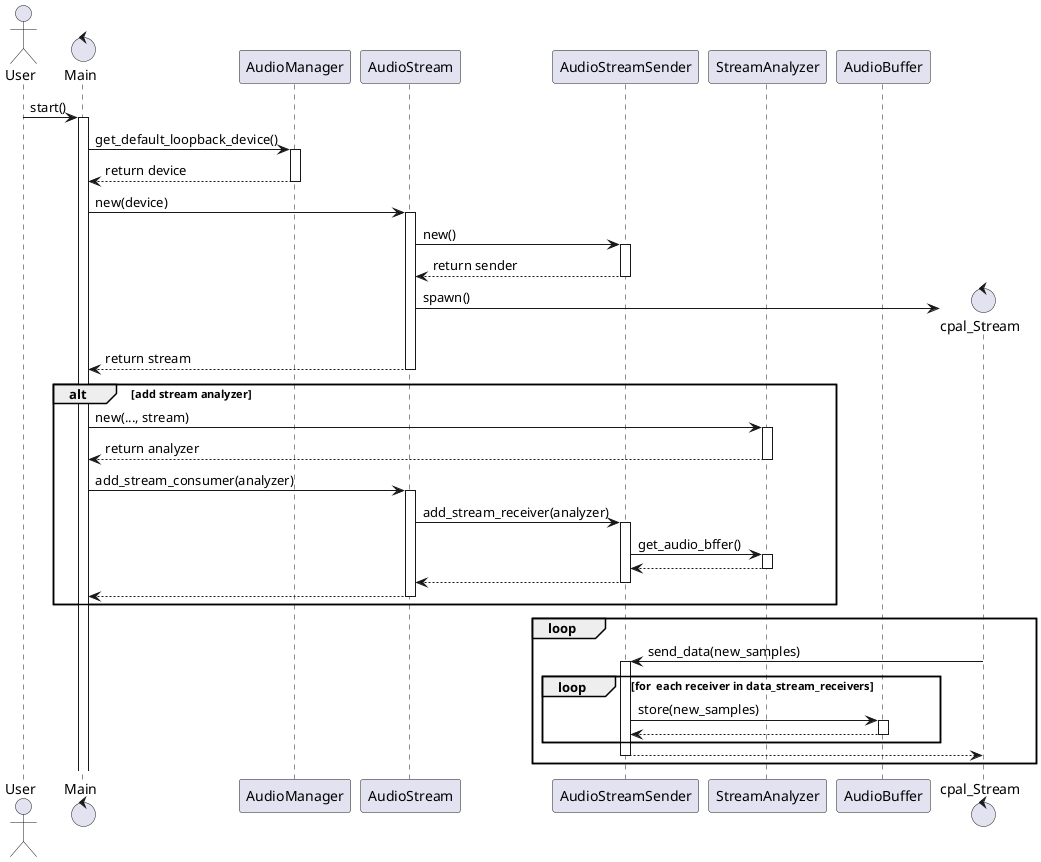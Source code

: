 @startuml "run of processing"
autoactivate on

actor User
control Main
participant AudioManager
participant AudioStream
participant AudioStreamSender
participant StreamAnalyzer
participant AudioBuffer
control cpal_Stream

User -> Main : start()

Main -> AudioManager:  get_default_loopback_device()
Main <-- AudioManager : return device
Main -> AudioStream : new(device)
    AudioStream -> AudioStreamSender : new()
    AudioStream <-- AudioStreamSender : return sender
    AudioStream -> cpal_Stream ** : spawn()
Main <-- AudioStream : return stream

alt add stream analyzer
Main -> StreamAnalyzer : new(..., stream)
Main <-- StreamAnalyzer : return analyzer
Main -> AudioStream : add_stream_consumer(analyzer)
    AudioStream -> AudioStreamSender : add_stream_receiver(analyzer)
        AudioStreamSender-> StreamAnalyzer : get_audio_bffer()
        AudioStreamSender <-- StreamAnalyzer
    AudioStream <-- AudioStreamSender
Main <-- AudioStream
end

loop
    cpal_Stream -> AudioStreamSender : send_data(new_samples)
    loop for  each receiver in data_stream_receivers
        AudioStreamSender -> AudioBuffer : store(new_samples)
        AudioStreamSender <-- AudioBuffer
    end
    cpal_Stream <-- AudioStreamSender
end

@enduml
